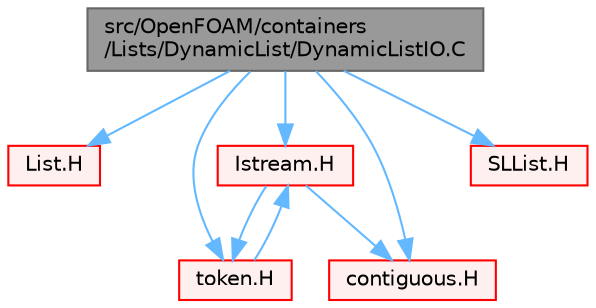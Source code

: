 digraph "src/OpenFOAM/containers/Lists/DynamicList/DynamicListIO.C"
{
 // LATEX_PDF_SIZE
  bgcolor="transparent";
  edge [fontname=Helvetica,fontsize=10,labelfontname=Helvetica,labelfontsize=10];
  node [fontname=Helvetica,fontsize=10,shape=box,height=0.2,width=0.4];
  Node1 [id="Node000001",label="src/OpenFOAM/containers\l/Lists/DynamicList/DynamicListIO.C",height=0.2,width=0.4,color="gray40", fillcolor="grey60", style="filled", fontcolor="black",tooltip=" "];
  Node1 -> Node2 [id="edge1_Node000001_Node000002",color="steelblue1",style="solid",tooltip=" "];
  Node2 [id="Node000002",label="List.H",height=0.2,width=0.4,color="red", fillcolor="#FFF0F0", style="filled",URL="$List_8H.html",tooltip=" "];
  Node1 -> Node87 [id="edge2_Node000001_Node000087",color="steelblue1",style="solid",tooltip=" "];
  Node87 [id="Node000087",label="Istream.H",height=0.2,width=0.4,color="red", fillcolor="#FFF0F0", style="filled",URL="$Istream_8H.html",tooltip=" "];
  Node87 -> Node88 [id="edge3_Node000087_Node000088",color="steelblue1",style="solid",tooltip=" "];
  Node88 [id="Node000088",label="token.H",height=0.2,width=0.4,color="red", fillcolor="#FFF0F0", style="filled",URL="$token_8H.html",tooltip=" "];
  Node88 -> Node87 [id="edge4_Node000088_Node000087",color="steelblue1",style="solid",tooltip=" "];
  Node87 -> Node78 [id="edge5_Node000087_Node000078",color="steelblue1",style="solid",tooltip=" "];
  Node78 [id="Node000078",label="contiguous.H",height=0.2,width=0.4,color="red", fillcolor="#FFF0F0", style="filled",URL="$contiguous_8H.html",tooltip=" "];
  Node1 -> Node88 [id="edge6_Node000001_Node000088",color="steelblue1",style="solid",tooltip=" "];
  Node1 -> Node103 [id="edge7_Node000001_Node000103",color="steelblue1",style="solid",tooltip=" "];
  Node103 [id="Node000103",label="SLList.H",height=0.2,width=0.4,color="red", fillcolor="#FFF0F0", style="filled",URL="$SLList_8H.html",tooltip="Non-intrusive singly-linked list."];
  Node1 -> Node78 [id="edge8_Node000001_Node000078",color="steelblue1",style="solid",tooltip=" "];
}
